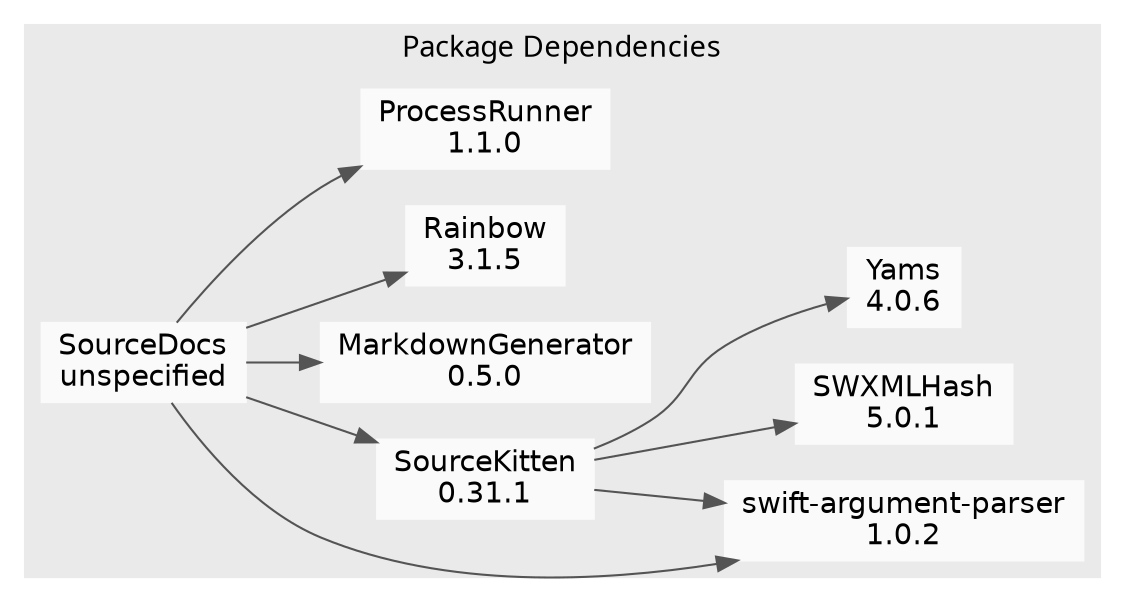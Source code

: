 digraph PackageDependencyGraph {
    rankdir = LR
    graph [fontname="Helvetica-light", style = filled, color = "#eaeaea"]
    node [shape=box, fontname="Helvetica", style=filled, color="#fafafa"]
    edge [color="#545454"]

    subgraph cluster {
        label = "Package Dependencies"
        "SourceDocs\nunspecified" -> "swift-argument-parser\n1.0.2"
        "SourceDocs\nunspecified" -> "SourceKitten\n0.31.1"
        "SourceDocs\nunspecified" -> "MarkdownGenerator\n0.5.0"
        "SourceDocs\nunspecified" -> "Rainbow\n3.1.5"
        "SourceDocs\nunspecified" -> "ProcessRunner\n1.1.0"
        "SourceKitten\n0.31.1" -> "swift-argument-parser\n1.0.2"
        "SourceKitten\n0.31.1" -> "SWXMLHash\n5.0.1"
        "SourceKitten\n0.31.1" -> "Yams\n4.0.6"
    }
}